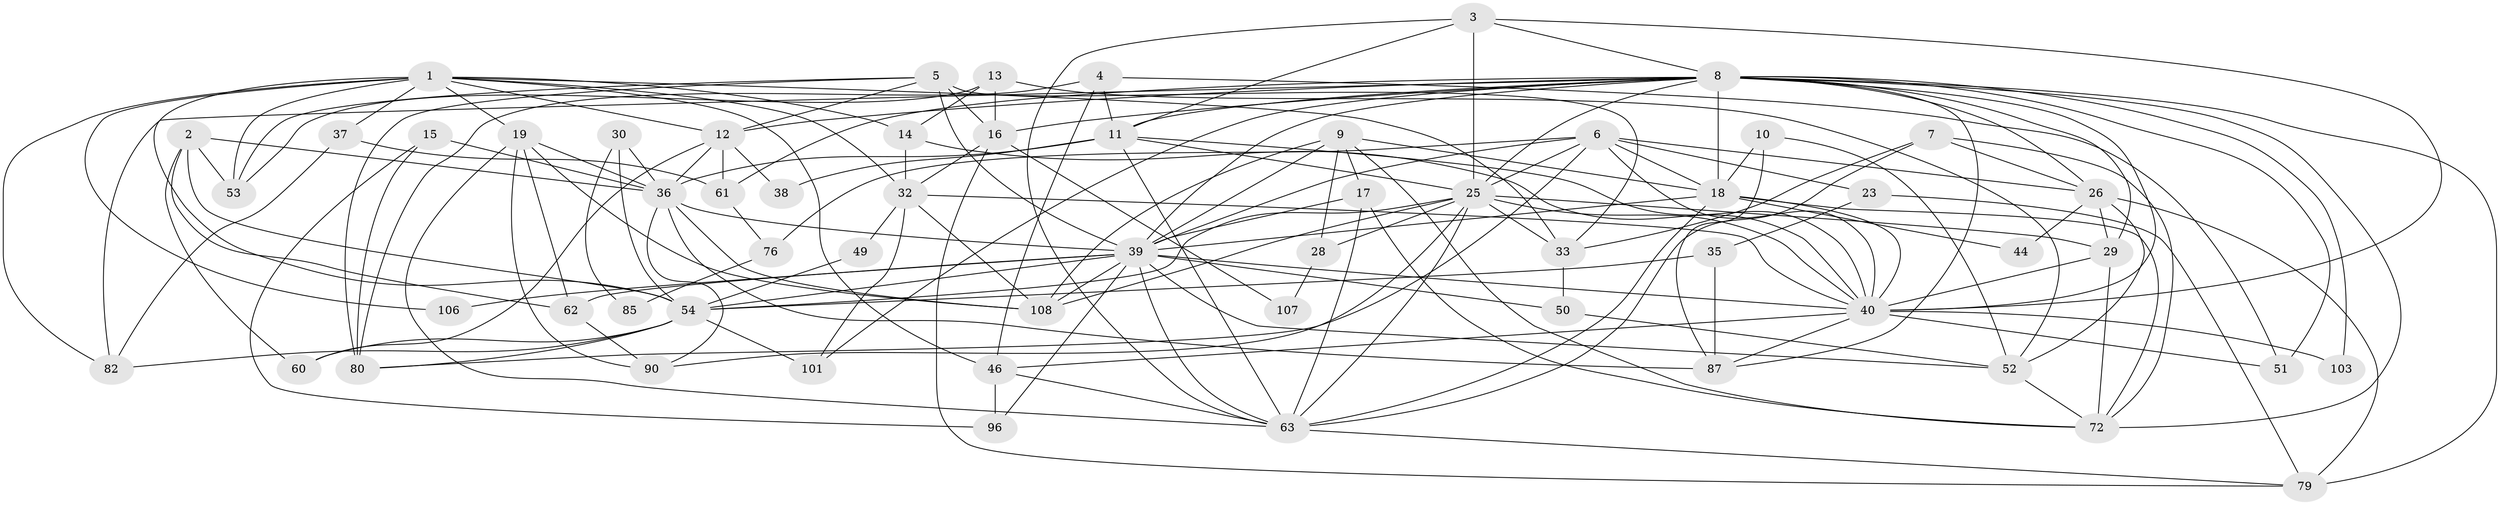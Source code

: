 // original degree distribution, {8: 0.01694915254237288, 5: 0.1271186440677966, 4: 0.3050847457627119, 7: 0.03389830508474576, 9: 0.00847457627118644, 3: 0.2711864406779661, 2: 0.13559322033898305, 6: 0.1016949152542373}
// Generated by graph-tools (version 1.1) at 2025/18/03/04/25 18:18:51]
// undirected, 59 vertices, 162 edges
graph export_dot {
graph [start="1"]
  node [color=gray90,style=filled];
  1 [super="+55+27+75"];
  2;
  3 [super="+102"];
  4;
  5 [super="+20"];
  6 [super="+109"];
  7;
  8 [super="+57+24+78"];
  9 [super="+73"];
  10;
  11 [super="+97+34+42"];
  12 [super="+116"];
  13 [super="+22"];
  14 [super="+84"];
  15;
  16 [super="+74"];
  17;
  18 [super="+21+92"];
  19;
  23;
  25 [super="+77+64+58"];
  26 [super="+91"];
  28;
  29 [super="+31"];
  30;
  32 [super="+45"];
  33 [super="+71"];
  35;
  36 [super="+114+110+104"];
  37 [super="+83"];
  38;
  39 [super="+48+59+47"];
  40 [super="+43+69+68"];
  44;
  46 [super="+115"];
  49;
  50;
  51 [super="+66"];
  52 [super="+89"];
  53;
  54 [super="+113+65+56"];
  60;
  61;
  62;
  63 [super="+105+81"];
  72 [super="+86"];
  76;
  79;
  80 [super="+93+118"];
  82;
  85;
  87 [super="+98"];
  90;
  96;
  101;
  103;
  106;
  107;
  108;
  1 -- 19;
  1 -- 82;
  1 -- 14;
  1 -- 53;
  1 -- 46 [weight=2];
  1 -- 37;
  1 -- 54 [weight=2];
  1 -- 106 [weight=2];
  1 -- 12;
  1 -- 32;
  1 -- 33;
  2 -- 62;
  2 -- 36;
  2 -- 53;
  2 -- 60;
  2 -- 54;
  3 -- 8;
  3 -- 63;
  3 -- 11;
  3 -- 25;
  3 -- 40;
  4 -- 46;
  4 -- 80;
  4 -- 51;
  4 -- 11;
  5 -- 53;
  5 -- 33 [weight=2];
  5 -- 39;
  5 -- 80;
  5 -- 16;
  5 -- 12;
  6 -- 26;
  6 -- 23;
  6 -- 25;
  6 -- 76;
  6 -- 80;
  6 -- 39;
  6 -- 18;
  6 -- 40;
  7 -- 26;
  7 -- 72;
  7 -- 33;
  7 -- 63;
  8 -- 16;
  8 -- 82;
  8 -- 101;
  8 -- 39;
  8 -- 61;
  8 -- 72;
  8 -- 51;
  8 -- 103;
  8 -- 25 [weight=2];
  8 -- 26;
  8 -- 87;
  8 -- 40 [weight=2];
  8 -- 18 [weight=2];
  8 -- 11;
  8 -- 12;
  8 -- 29;
  8 -- 79;
  9 -- 17;
  9 -- 18;
  9 -- 28;
  9 -- 72;
  9 -- 108;
  9 -- 39;
  10 -- 87;
  10 -- 18;
  10 -- 52;
  11 -- 38;
  11 -- 40;
  11 -- 63;
  11 -- 25;
  11 -- 36;
  12 -- 60;
  12 -- 38;
  12 -- 61;
  12 -- 36;
  13 -- 52;
  13 -- 53;
  13 -- 14;
  13 -- 16;
  14 -- 32;
  14 -- 40;
  15 -- 80;
  15 -- 96;
  15 -- 36;
  16 -- 32;
  16 -- 107;
  16 -- 79;
  17 -- 72;
  17 -- 63;
  17 -- 39;
  18 -- 44;
  18 -- 40;
  18 -- 72;
  18 -- 63;
  18 -- 39;
  19 -- 90;
  19 -- 108;
  19 -- 62;
  19 -- 36;
  19 -- 63;
  23 -- 79;
  23 -- 35;
  25 -- 90;
  25 -- 29 [weight=2];
  25 -- 108;
  25 -- 63;
  25 -- 40;
  25 -- 33;
  25 -- 54;
  25 -- 28;
  26 -- 44;
  26 -- 79 [weight=2];
  26 -- 29;
  26 -- 52;
  28 -- 107;
  29 -- 72;
  29 -- 40;
  30 -- 36;
  30 -- 85;
  30 -- 54;
  32 -- 101 [weight=2];
  32 -- 49;
  32 -- 108;
  32 -- 40;
  33 -- 50;
  35 -- 87;
  35 -- 54;
  36 -- 90;
  36 -- 39 [weight=3];
  36 -- 108;
  36 -- 87;
  37 -- 82;
  37 -- 61;
  39 -- 50;
  39 -- 108;
  39 -- 62;
  39 -- 63;
  39 -- 106;
  39 -- 40 [weight=2];
  39 -- 52;
  39 -- 96;
  39 -- 54;
  40 -- 51;
  40 -- 46;
  40 -- 87;
  40 -- 103;
  46 -- 96;
  46 -- 63;
  49 -- 54;
  50 -- 52;
  52 -- 72;
  54 -- 82;
  54 -- 60;
  54 -- 80;
  54 -- 101;
  61 -- 76;
  62 -- 90;
  63 -- 79;
  76 -- 85;
}

